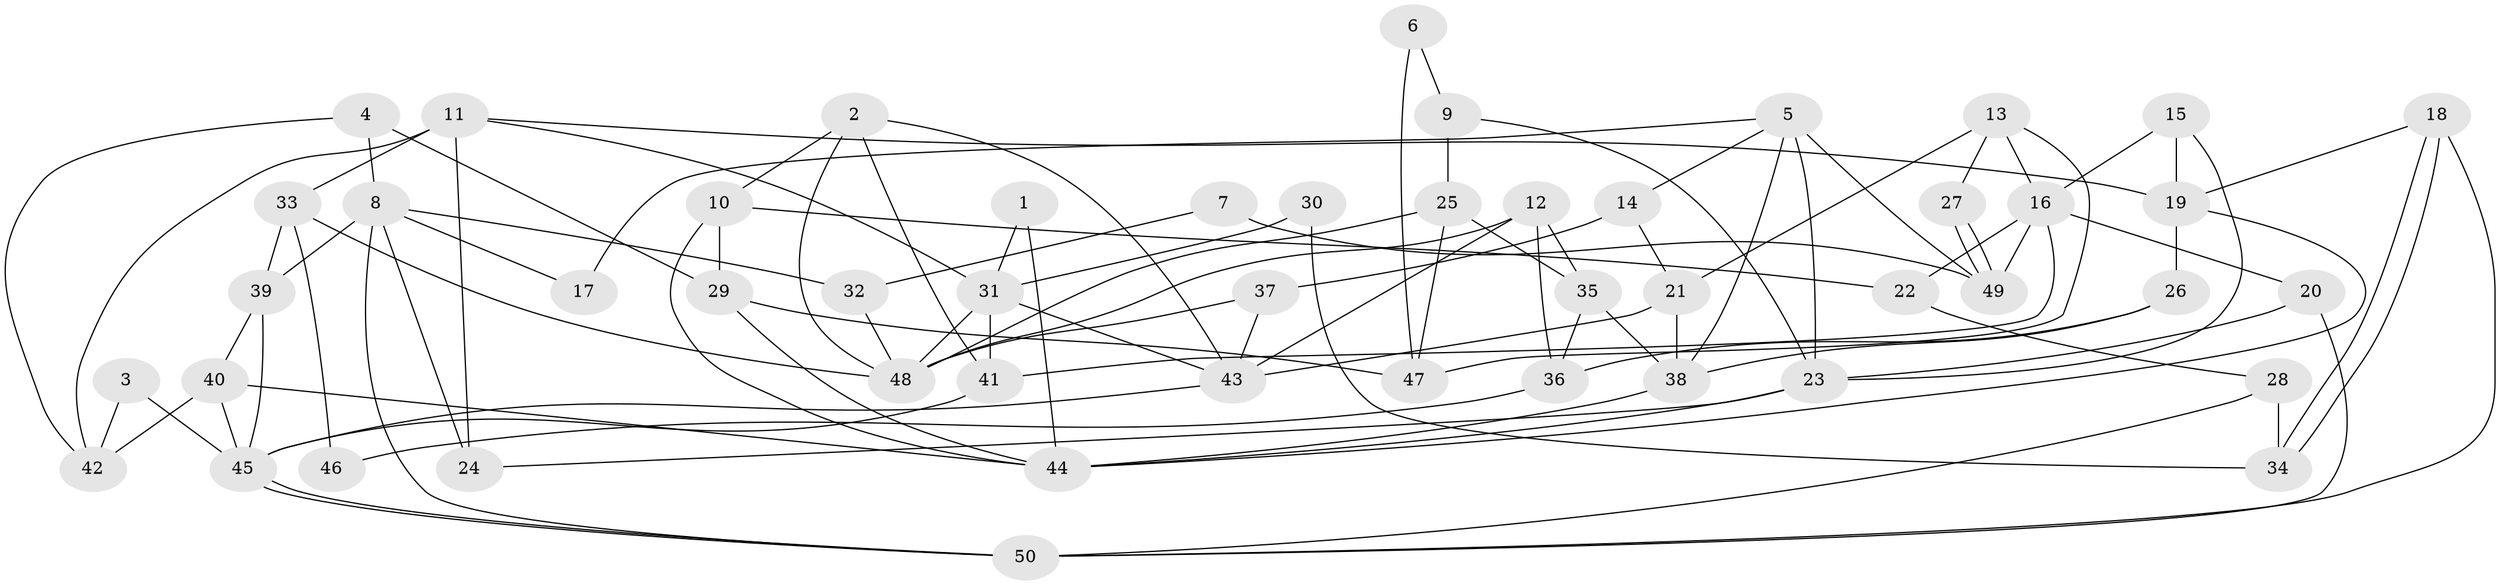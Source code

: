 // coarse degree distribution, {3: 0.3225806451612903, 12: 0.03225806451612903, 5: 0.12903225806451613, 4: 0.1935483870967742, 10: 0.03225806451612903, 6: 0.06451612903225806, 2: 0.1935483870967742, 8: 0.03225806451612903}
// Generated by graph-tools (version 1.1) at 2025/51/03/04/25 22:51:12]
// undirected, 50 vertices, 100 edges
graph export_dot {
  node [color=gray90,style=filled];
  1;
  2;
  3;
  4;
  5;
  6;
  7;
  8;
  9;
  10;
  11;
  12;
  13;
  14;
  15;
  16;
  17;
  18;
  19;
  20;
  21;
  22;
  23;
  24;
  25;
  26;
  27;
  28;
  29;
  30;
  31;
  32;
  33;
  34;
  35;
  36;
  37;
  38;
  39;
  40;
  41;
  42;
  43;
  44;
  45;
  46;
  47;
  48;
  49;
  50;
  1 -- 31;
  1 -- 44;
  2 -- 48;
  2 -- 43;
  2 -- 10;
  2 -- 41;
  3 -- 45;
  3 -- 42;
  4 -- 29;
  4 -- 8;
  4 -- 42;
  5 -- 23;
  5 -- 49;
  5 -- 14;
  5 -- 17;
  5 -- 38;
  6 -- 9;
  6 -- 47;
  7 -- 49;
  7 -- 32;
  8 -- 39;
  8 -- 50;
  8 -- 17;
  8 -- 24;
  8 -- 32;
  9 -- 23;
  9 -- 25;
  10 -- 44;
  10 -- 22;
  10 -- 29;
  11 -- 24;
  11 -- 31;
  11 -- 19;
  11 -- 33;
  11 -- 42;
  12 -- 43;
  12 -- 48;
  12 -- 35;
  12 -- 36;
  13 -- 21;
  13 -- 16;
  13 -- 27;
  13 -- 47;
  14 -- 21;
  14 -- 37;
  15 -- 19;
  15 -- 23;
  15 -- 16;
  16 -- 41;
  16 -- 20;
  16 -- 22;
  16 -- 49;
  18 -- 34;
  18 -- 34;
  18 -- 19;
  18 -- 50;
  19 -- 44;
  19 -- 26;
  20 -- 50;
  20 -- 23;
  21 -- 38;
  21 -- 43;
  22 -- 28;
  23 -- 44;
  23 -- 24;
  25 -- 47;
  25 -- 35;
  25 -- 48;
  26 -- 36;
  26 -- 38;
  27 -- 49;
  27 -- 49;
  28 -- 50;
  28 -- 34;
  29 -- 44;
  29 -- 47;
  30 -- 34;
  30 -- 31;
  31 -- 43;
  31 -- 41;
  31 -- 48;
  32 -- 48;
  33 -- 48;
  33 -- 39;
  33 -- 46;
  35 -- 38;
  35 -- 36;
  36 -- 46;
  37 -- 48;
  37 -- 43;
  38 -- 44;
  39 -- 40;
  39 -- 45;
  40 -- 45;
  40 -- 42;
  40 -- 44;
  41 -- 45;
  43 -- 45;
  45 -- 50;
  45 -- 50;
}
